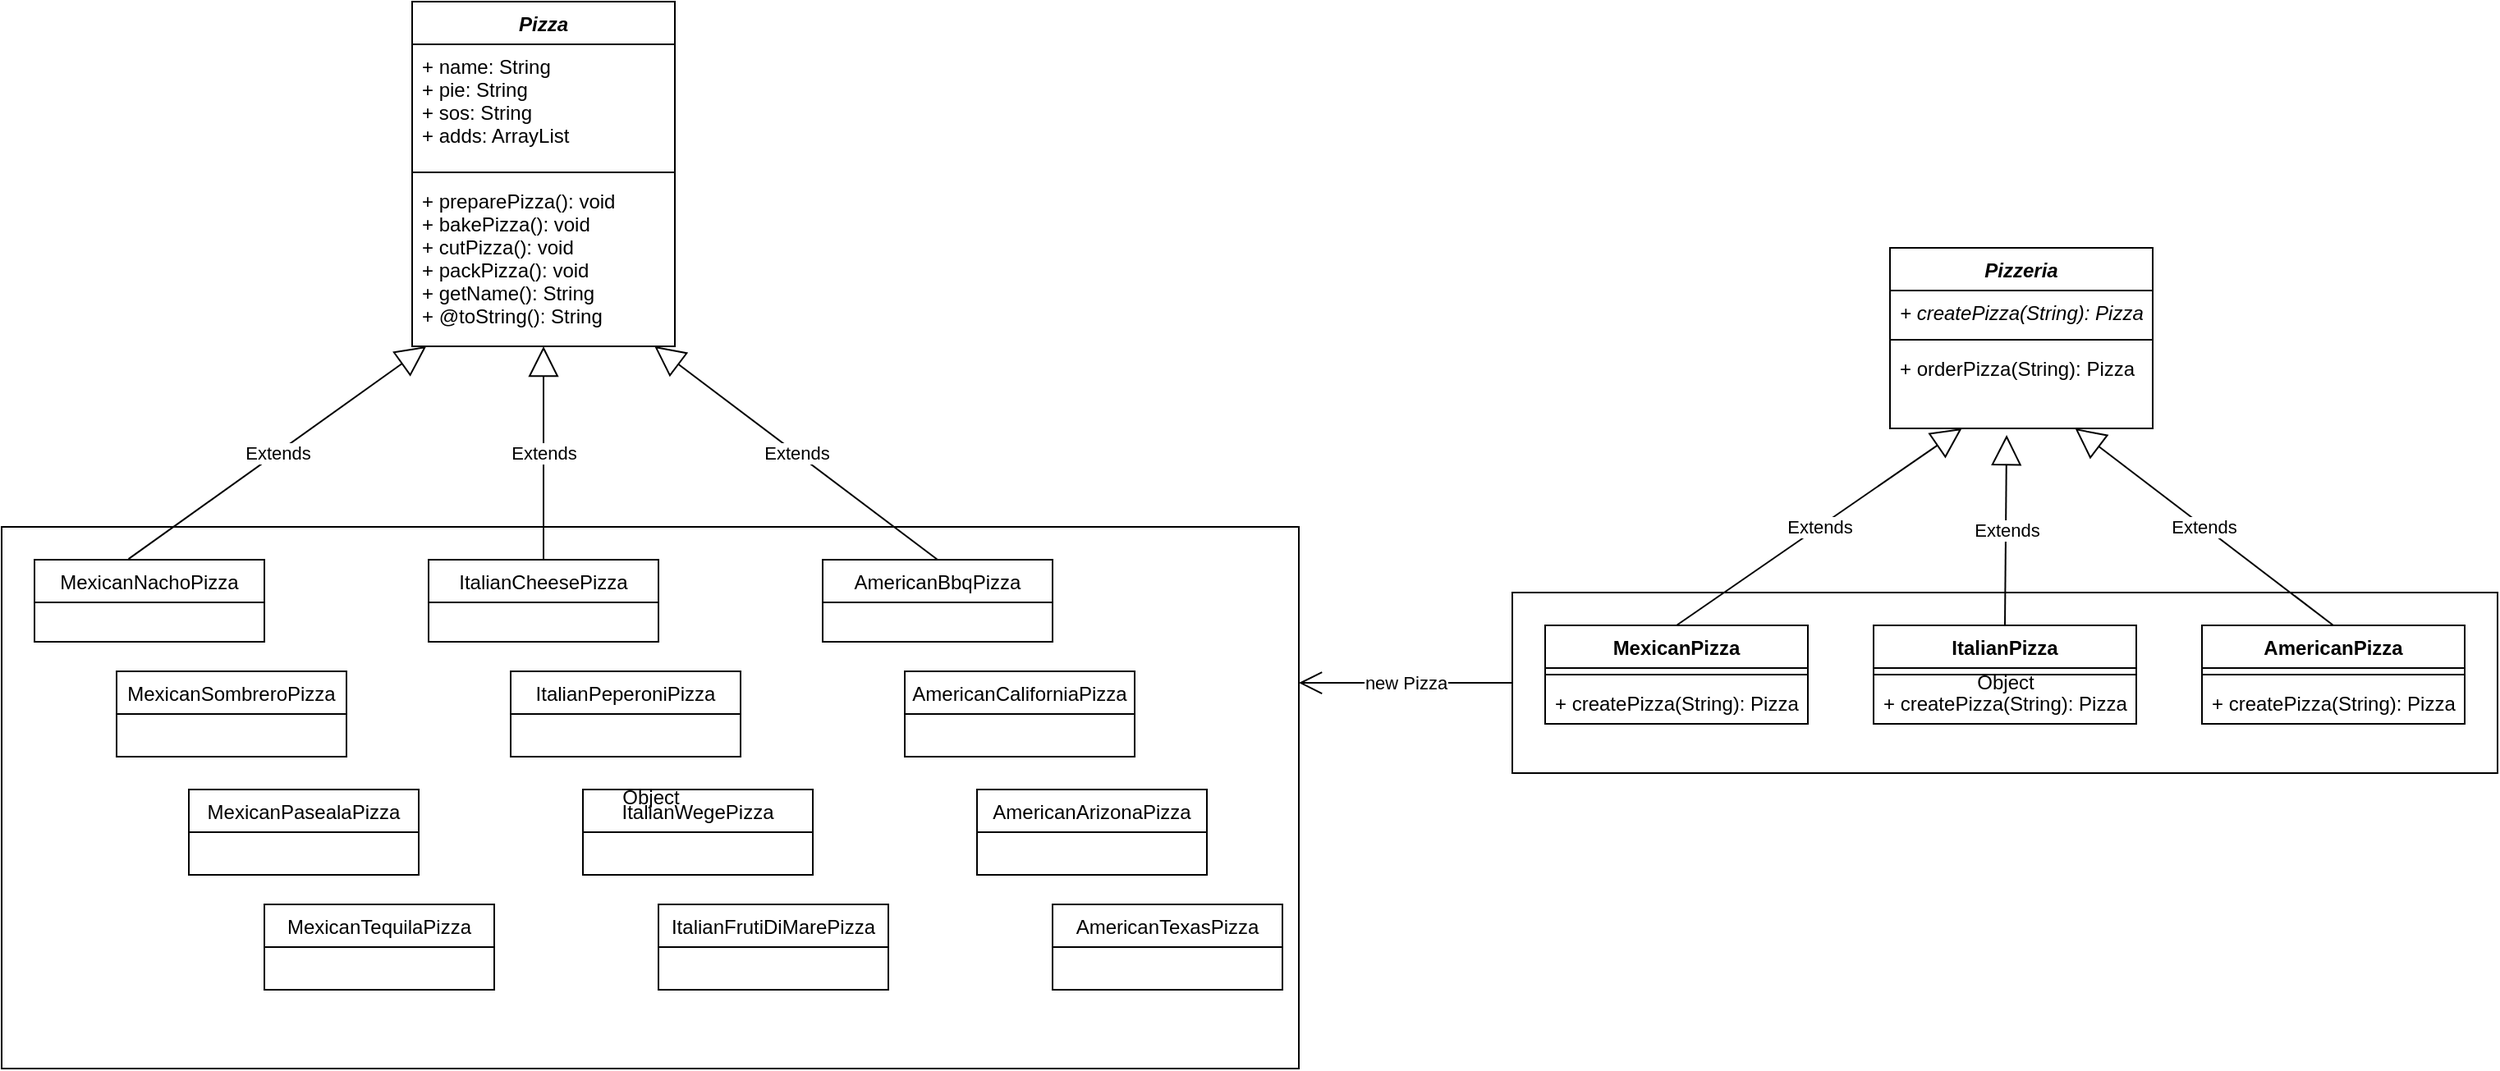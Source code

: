 <mxfile version="14.6.0" type="device"><diagram id="8PrTJrKYYwEUjTWM2VvO" name="Page-1"><mxGraphModel dx="2844" dy="1078" grid="1" gridSize="10" guides="1" tooltips="1" connect="1" arrows="1" fold="1" page="1" pageScale="1" pageWidth="827" pageHeight="1169" math="0" shadow="0"><root><mxCell id="0"/><mxCell id="1" parent="0"/><mxCell id="fy3UAMSiGeQs1OjQwZCR-1" value="Pizza" style="swimlane;fontStyle=3;align=center;verticalAlign=top;childLayout=stackLayout;horizontal=1;startSize=26;horizontalStack=0;resizeParent=1;resizeParentMax=0;resizeLast=0;collapsible=1;marginBottom=0;" vertex="1" parent="1"><mxGeometry x="-70" y="20" width="160" height="210" as="geometry"/></mxCell><mxCell id="fy3UAMSiGeQs1OjQwZCR-2" value="+ name: String&#10;+ pie: String&#10;+ sos: String&#10;+ adds: ArrayList" style="text;strokeColor=none;fillColor=none;align=left;verticalAlign=top;spacingLeft=4;spacingRight=4;overflow=hidden;rotatable=0;points=[[0,0.5],[1,0.5]];portConstraint=eastwest;" vertex="1" parent="fy3UAMSiGeQs1OjQwZCR-1"><mxGeometry y="26" width="160" height="74" as="geometry"/></mxCell><mxCell id="fy3UAMSiGeQs1OjQwZCR-3" value="" style="line;strokeWidth=1;fillColor=none;align=left;verticalAlign=middle;spacingTop=-1;spacingLeft=3;spacingRight=3;rotatable=0;labelPosition=right;points=[];portConstraint=eastwest;" vertex="1" parent="fy3UAMSiGeQs1OjQwZCR-1"><mxGeometry y="100" width="160" height="8" as="geometry"/></mxCell><mxCell id="fy3UAMSiGeQs1OjQwZCR-4" value="+ preparePizza(): void&#10;+ bakePizza(): void&#10;+ cutPizza(): void&#10;+ packPizza(): void&#10;+ getName(): String&#10;+ @toString(): String" style="text;strokeColor=none;fillColor=none;align=left;verticalAlign=top;spacingLeft=4;spacingRight=4;overflow=hidden;rotatable=0;points=[[0,0.5],[1,0.5]];portConstraint=eastwest;" vertex="1" parent="fy3UAMSiGeQs1OjQwZCR-1"><mxGeometry y="108" width="160" height="102" as="geometry"/></mxCell><mxCell id="fy3UAMSiGeQs1OjQwZCR-5" value="Pizzeria" style="swimlane;fontStyle=3;align=center;verticalAlign=top;childLayout=stackLayout;horizontal=1;startSize=26;horizontalStack=0;resizeParent=1;resizeParentMax=0;resizeLast=0;collapsible=1;marginBottom=0;" vertex="1" parent="1"><mxGeometry x="830" y="170" width="160" height="110" as="geometry"/></mxCell><mxCell id="fy3UAMSiGeQs1OjQwZCR-6" value="+ createPizza(String): Pizza" style="text;strokeColor=none;fillColor=none;align=left;verticalAlign=top;spacingLeft=4;spacingRight=4;overflow=hidden;rotatable=0;points=[[0,0.5],[1,0.5]];portConstraint=eastwest;fontStyle=2" vertex="1" parent="fy3UAMSiGeQs1OjQwZCR-5"><mxGeometry y="26" width="160" height="26" as="geometry"/></mxCell><mxCell id="fy3UAMSiGeQs1OjQwZCR-7" value="" style="line;strokeWidth=1;fillColor=none;align=left;verticalAlign=middle;spacingTop=-1;spacingLeft=3;spacingRight=3;rotatable=0;labelPosition=right;points=[];portConstraint=eastwest;" vertex="1" parent="fy3UAMSiGeQs1OjQwZCR-5"><mxGeometry y="52" width="160" height="8" as="geometry"/></mxCell><mxCell id="fy3UAMSiGeQs1OjQwZCR-8" value="+ orderPizza(String): Pizza" style="text;strokeColor=none;fillColor=none;align=left;verticalAlign=top;spacingLeft=4;spacingRight=4;overflow=hidden;rotatable=0;points=[[0,0.5],[1,0.5]];portConstraint=eastwest;fontStyle=0" vertex="1" parent="fy3UAMSiGeQs1OjQwZCR-5"><mxGeometry y="60" width="160" height="50" as="geometry"/></mxCell><mxCell id="fy3UAMSiGeQs1OjQwZCR-9" value="MexicanPizza" style="swimlane;fontStyle=1;align=center;verticalAlign=top;childLayout=stackLayout;horizontal=1;startSize=26;horizontalStack=0;resizeParent=1;resizeParentMax=0;resizeLast=0;collapsible=1;marginBottom=0;" vertex="1" parent="1"><mxGeometry x="620" y="400" width="160" height="60" as="geometry"/></mxCell><mxCell id="fy3UAMSiGeQs1OjQwZCR-11" value="" style="line;strokeWidth=1;fillColor=none;align=left;verticalAlign=middle;spacingTop=-1;spacingLeft=3;spacingRight=3;rotatable=0;labelPosition=right;points=[];portConstraint=eastwest;" vertex="1" parent="fy3UAMSiGeQs1OjQwZCR-9"><mxGeometry y="26" width="160" height="8" as="geometry"/></mxCell><mxCell id="fy3UAMSiGeQs1OjQwZCR-12" value="+ createPizza(String): Pizza" style="text;strokeColor=none;fillColor=none;align=left;verticalAlign=top;spacingLeft=4;spacingRight=4;overflow=hidden;rotatable=0;points=[[0,0.5],[1,0.5]];portConstraint=eastwest;" vertex="1" parent="fy3UAMSiGeQs1OjQwZCR-9"><mxGeometry y="34" width="160" height="26" as="geometry"/></mxCell><mxCell id="fy3UAMSiGeQs1OjQwZCR-13" value="ItalianPizza" style="swimlane;fontStyle=1;align=center;verticalAlign=top;childLayout=stackLayout;horizontal=1;startSize=26;horizontalStack=0;resizeParent=1;resizeParentMax=0;resizeLast=0;collapsible=1;marginBottom=0;" vertex="1" parent="1"><mxGeometry x="820" y="400" width="160" height="60" as="geometry"/></mxCell><mxCell id="fy3UAMSiGeQs1OjQwZCR-14" value="" style="line;strokeWidth=1;fillColor=none;align=left;verticalAlign=middle;spacingTop=-1;spacingLeft=3;spacingRight=3;rotatable=0;labelPosition=right;points=[];portConstraint=eastwest;" vertex="1" parent="fy3UAMSiGeQs1OjQwZCR-13"><mxGeometry y="26" width="160" height="8" as="geometry"/></mxCell><mxCell id="fy3UAMSiGeQs1OjQwZCR-15" value="+ createPizza(String): Pizza" style="text;strokeColor=none;fillColor=none;align=left;verticalAlign=top;spacingLeft=4;spacingRight=4;overflow=hidden;rotatable=0;points=[[0,0.5],[1,0.5]];portConstraint=eastwest;" vertex="1" parent="fy3UAMSiGeQs1OjQwZCR-13"><mxGeometry y="34" width="160" height="26" as="geometry"/></mxCell><mxCell id="fy3UAMSiGeQs1OjQwZCR-16" value="AmericanPizza" style="swimlane;fontStyle=1;align=center;verticalAlign=top;childLayout=stackLayout;horizontal=1;startSize=26;horizontalStack=0;resizeParent=1;resizeParentMax=0;resizeLast=0;collapsible=1;marginBottom=0;" vertex="1" parent="1"><mxGeometry x="1020" y="400" width="160" height="60" as="geometry"/></mxCell><mxCell id="fy3UAMSiGeQs1OjQwZCR-17" value="" style="line;strokeWidth=1;fillColor=none;align=left;verticalAlign=middle;spacingTop=-1;spacingLeft=3;spacingRight=3;rotatable=0;labelPosition=right;points=[];portConstraint=eastwest;" vertex="1" parent="fy3UAMSiGeQs1OjQwZCR-16"><mxGeometry y="26" width="160" height="8" as="geometry"/></mxCell><mxCell id="fy3UAMSiGeQs1OjQwZCR-18" value="+ createPizza(String): Pizza" style="text;strokeColor=none;fillColor=none;align=left;verticalAlign=top;spacingLeft=4;spacingRight=4;overflow=hidden;rotatable=0;points=[[0,0.5],[1,0.5]];portConstraint=eastwest;" vertex="1" parent="fy3UAMSiGeQs1OjQwZCR-16"><mxGeometry y="34" width="160" height="26" as="geometry"/></mxCell><mxCell id="fy3UAMSiGeQs1OjQwZCR-19" value="Extends" style="endArrow=block;endSize=16;endFill=0;html=1;exitX=0.5;exitY=0;exitDx=0;exitDy=0;" edge="1" parent="1" source="fy3UAMSiGeQs1OjQwZCR-16" target="fy3UAMSiGeQs1OjQwZCR-8"><mxGeometry width="160" relative="1" as="geometry"><mxPoint x="640" y="290" as="sourcePoint"/><mxPoint x="800" y="290" as="targetPoint"/></mxGeometry></mxCell><mxCell id="fy3UAMSiGeQs1OjQwZCR-20" value="Extends" style="endArrow=block;endSize=16;endFill=0;html=1;exitX=0.5;exitY=0;exitDx=0;exitDy=0;entryX=0.444;entryY=1.08;entryDx=0;entryDy=0;entryPerimeter=0;" edge="1" parent="1" source="fy3UAMSiGeQs1OjQwZCR-13" target="fy3UAMSiGeQs1OjQwZCR-8"><mxGeometry width="160" relative="1" as="geometry"><mxPoint x="640" y="290" as="sourcePoint"/><mxPoint x="800" y="290" as="targetPoint"/></mxGeometry></mxCell><mxCell id="fy3UAMSiGeQs1OjQwZCR-21" value="Extends" style="endArrow=block;endSize=16;endFill=0;html=1;exitX=0.5;exitY=0;exitDx=0;exitDy=0;" edge="1" parent="1" source="fy3UAMSiGeQs1OjQwZCR-9" target="fy3UAMSiGeQs1OjQwZCR-8"><mxGeometry width="160" relative="1" as="geometry"><mxPoint x="640" y="290" as="sourcePoint"/><mxPoint x="800" y="290" as="targetPoint"/></mxGeometry></mxCell><mxCell id="fy3UAMSiGeQs1OjQwZCR-22" value="AmericanArizonaPizza" style="swimlane;fontStyle=0;childLayout=stackLayout;horizontal=1;startSize=26;fillColor=none;horizontalStack=0;resizeParent=1;resizeParentMax=0;resizeLast=0;collapsible=1;marginBottom=0;" vertex="1" parent="1"><mxGeometry x="274" y="500" width="140" height="52" as="geometry"/></mxCell><mxCell id="fy3UAMSiGeQs1OjQwZCR-26" value="AmericanTexasPizza" style="swimlane;fontStyle=0;childLayout=stackLayout;horizontal=1;startSize=26;fillColor=none;horizontalStack=0;resizeParent=1;resizeParentMax=0;resizeLast=0;collapsible=1;marginBottom=0;" vertex="1" parent="1"><mxGeometry x="320" y="570" width="140" height="52" as="geometry"/></mxCell><mxCell id="fy3UAMSiGeQs1OjQwZCR-28" value="AmericanBbqPizza" style="swimlane;fontStyle=0;childLayout=stackLayout;horizontal=1;startSize=26;fillColor=none;horizontalStack=0;resizeParent=1;resizeParentMax=0;resizeLast=0;collapsible=1;marginBottom=0;" vertex="1" parent="1"><mxGeometry x="180" y="360" width="140" height="50" as="geometry"/></mxCell><mxCell id="fy3UAMSiGeQs1OjQwZCR-27" value="AmericanCaliforniaPizza" style="swimlane;fontStyle=0;childLayout=stackLayout;horizontal=1;startSize=26;fillColor=none;horizontalStack=0;resizeParent=1;resizeParentMax=0;resizeLast=0;collapsible=1;marginBottom=0;" vertex="1" parent="1"><mxGeometry x="230" y="428" width="140" height="52" as="geometry"/></mxCell><mxCell id="fy3UAMSiGeQs1OjQwZCR-29" value="ItalianWegePizza" style="swimlane;fontStyle=0;childLayout=stackLayout;horizontal=1;startSize=26;fillColor=none;horizontalStack=0;resizeParent=1;resizeParentMax=0;resizeLast=0;collapsible=1;marginBottom=0;" vertex="1" parent="1"><mxGeometry x="34" y="500" width="140" height="52" as="geometry"/></mxCell><mxCell id="fy3UAMSiGeQs1OjQwZCR-30" value="ItalianFrutiDiMarePizza" style="swimlane;fontStyle=0;childLayout=stackLayout;horizontal=1;startSize=26;fillColor=none;horizontalStack=0;resizeParent=1;resizeParentMax=0;resizeLast=0;collapsible=1;marginBottom=0;" vertex="1" parent="1"><mxGeometry x="80" y="570" width="140" height="52" as="geometry"/></mxCell><mxCell id="fy3UAMSiGeQs1OjQwZCR-31" value="ItalianCheesePizza" style="swimlane;fontStyle=0;childLayout=stackLayout;horizontal=1;startSize=26;fillColor=none;horizontalStack=0;resizeParent=1;resizeParentMax=0;resizeLast=0;collapsible=1;marginBottom=0;" vertex="1" parent="1"><mxGeometry x="-60" y="360" width="140" height="50" as="geometry"/></mxCell><mxCell id="fy3UAMSiGeQs1OjQwZCR-32" value="ItalianPeperoniPizza" style="swimlane;fontStyle=0;childLayout=stackLayout;horizontal=1;startSize=26;fillColor=none;horizontalStack=0;resizeParent=1;resizeParentMax=0;resizeLast=0;collapsible=1;marginBottom=0;" vertex="1" parent="1"><mxGeometry x="-10" y="428" width="140" height="52" as="geometry"/></mxCell><mxCell id="fy3UAMSiGeQs1OjQwZCR-33" value="MexicanPasealaPizza" style="swimlane;fontStyle=0;childLayout=stackLayout;horizontal=1;startSize=26;fillColor=none;horizontalStack=0;resizeParent=1;resizeParentMax=0;resizeLast=0;collapsible=1;marginBottom=0;" vertex="1" parent="1"><mxGeometry x="-206" y="500" width="140" height="52" as="geometry"/></mxCell><mxCell id="fy3UAMSiGeQs1OjQwZCR-34" value="MexicanTequilaPizza" style="swimlane;fontStyle=0;childLayout=stackLayout;horizontal=1;startSize=26;fillColor=none;horizontalStack=0;resizeParent=1;resizeParentMax=0;resizeLast=0;collapsible=1;marginBottom=0;" vertex="1" parent="1"><mxGeometry x="-160" y="570" width="140" height="52" as="geometry"/></mxCell><mxCell id="fy3UAMSiGeQs1OjQwZCR-35" value="MexicanNachoPizza" style="swimlane;fontStyle=0;childLayout=stackLayout;horizontal=1;startSize=26;fillColor=none;horizontalStack=0;resizeParent=1;resizeParentMax=0;resizeLast=0;collapsible=1;marginBottom=0;" vertex="1" parent="1"><mxGeometry x="-300" y="360" width="140" height="50" as="geometry"/></mxCell><mxCell id="fy3UAMSiGeQs1OjQwZCR-36" value="MexicanSombreroPizza" style="swimlane;fontStyle=0;childLayout=stackLayout;horizontal=1;startSize=26;fillColor=none;horizontalStack=0;resizeParent=1;resizeParentMax=0;resizeLast=0;collapsible=1;marginBottom=0;" vertex="1" parent="1"><mxGeometry x="-250" y="428" width="140" height="52" as="geometry"/></mxCell><mxCell id="fy3UAMSiGeQs1OjQwZCR-37" value="Extends" style="endArrow=block;endSize=16;endFill=0;html=1;exitX=0.5;exitY=0;exitDx=0;exitDy=0;" edge="1" parent="1" source="fy3UAMSiGeQs1OjQwZCR-28" target="fy3UAMSiGeQs1OjQwZCR-4"><mxGeometry width="160" relative="1" as="geometry"><mxPoint x="270" y="310" as="sourcePoint"/><mxPoint x="430" y="310" as="targetPoint"/></mxGeometry></mxCell><mxCell id="fy3UAMSiGeQs1OjQwZCR-38" value="Extends" style="endArrow=block;endSize=16;endFill=0;html=1;exitX=0.5;exitY=0;exitDx=0;exitDy=0;" edge="1" parent="1" source="fy3UAMSiGeQs1OjQwZCR-31" target="fy3UAMSiGeQs1OjQwZCR-4"><mxGeometry width="160" relative="1" as="geometry"><mxPoint x="270" y="310" as="sourcePoint"/><mxPoint x="430" y="310" as="targetPoint"/></mxGeometry></mxCell><mxCell id="fy3UAMSiGeQs1OjQwZCR-39" value="Extends" style="endArrow=block;endSize=16;endFill=0;html=1;exitX=0.409;exitY=-0.009;exitDx=0;exitDy=0;exitPerimeter=0;" edge="1" parent="1" source="fy3UAMSiGeQs1OjQwZCR-35" target="fy3UAMSiGeQs1OjQwZCR-4"><mxGeometry width="160" relative="1" as="geometry"><mxPoint x="270" y="310" as="sourcePoint"/><mxPoint x="430" y="310" as="targetPoint"/></mxGeometry></mxCell><mxCell id="fy3UAMSiGeQs1OjQwZCR-40" value="Object" style="html=1;fillColor=none;" vertex="1" parent="1"><mxGeometry x="-320" y="340" width="790" height="330" as="geometry"/></mxCell><mxCell id="fy3UAMSiGeQs1OjQwZCR-41" value="Object" style="html=1;fillColor=none;" vertex="1" parent="1"><mxGeometry x="600" y="380" width="600" height="110" as="geometry"/></mxCell><mxCell id="fy3UAMSiGeQs1OjQwZCR-42" value="new Pizza" style="endArrow=open;endFill=1;endSize=12;html=1;entryX=1;entryY=0.288;entryDx=0;entryDy=0;entryPerimeter=0;exitX=0;exitY=0.5;exitDx=0;exitDy=0;" edge="1" parent="1" source="fy3UAMSiGeQs1OjQwZCR-41" target="fy3UAMSiGeQs1OjQwZCR-40"><mxGeometry width="160" relative="1" as="geometry"><mxPoint x="330" y="420" as="sourcePoint"/><mxPoint x="490" y="420" as="targetPoint"/></mxGeometry></mxCell></root></mxGraphModel></diagram></mxfile>